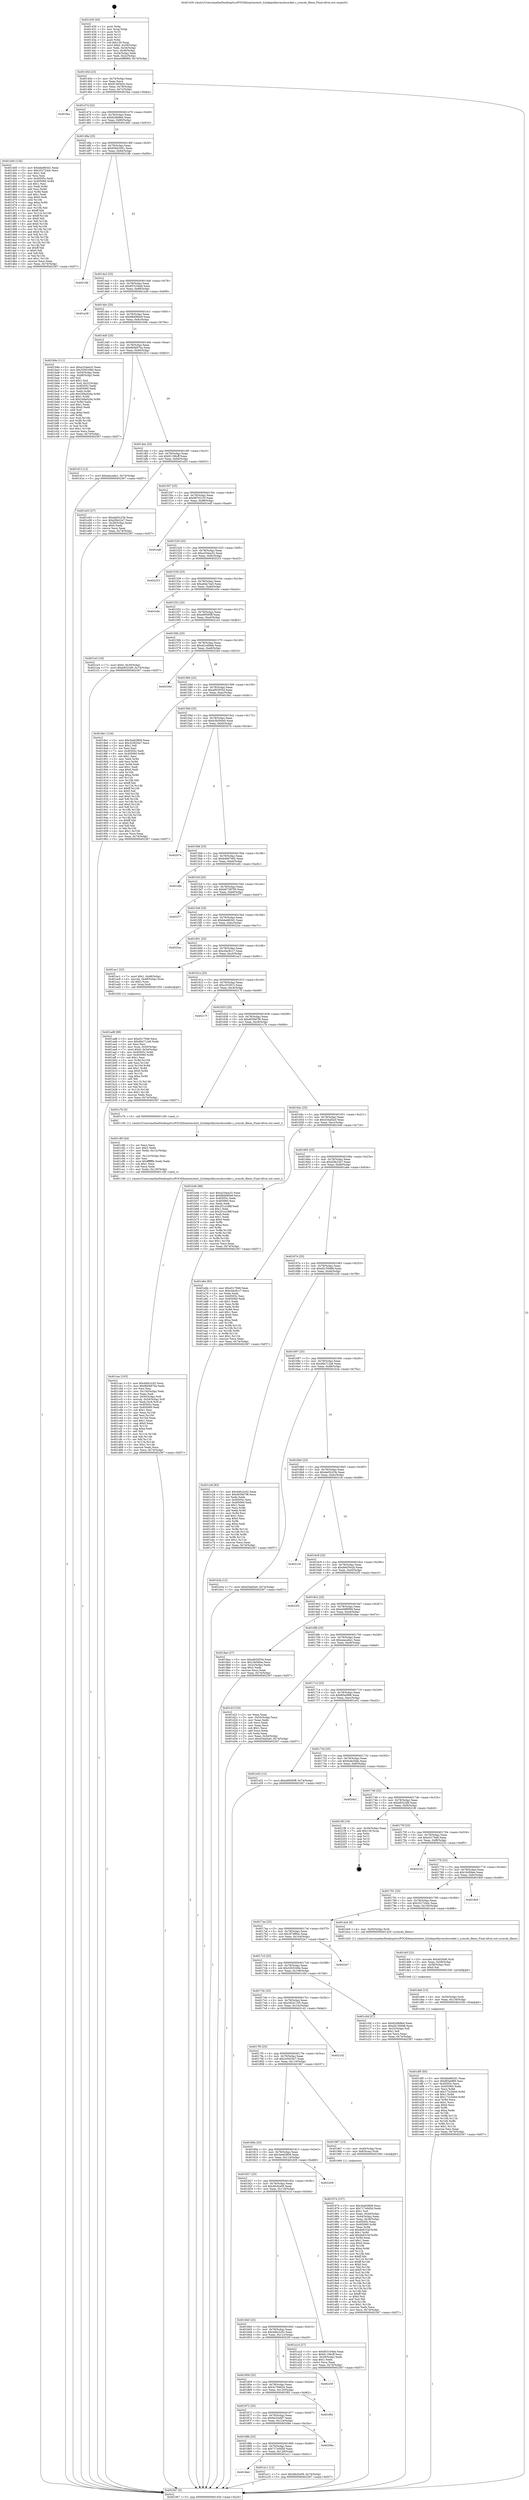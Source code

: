 digraph "0x401430" {
  label = "0x401430 (/mnt/c/Users/mathe/Desktop/tcc/POCII/binaries/extr_h2odepslibyrmcdssocket.c_yrmcds_fileno_Final-ollvm.out::main(0))"
  labelloc = "t"
  node[shape=record]

  Entry [label="",width=0.3,height=0.3,shape=circle,fillcolor=black,style=filled]
  "0x40145d" [label="{
     0x40145d [23]\l
     | [instrs]\l
     &nbsp;&nbsp;0x40145d \<+3\>: mov -0x74(%rbp),%eax\l
     &nbsp;&nbsp;0x401460 \<+2\>: mov %eax,%ecx\l
     &nbsp;&nbsp;0x401462 \<+6\>: sub $0x81493e5c,%ecx\l
     &nbsp;&nbsp;0x401468 \<+3\>: mov %eax,-0x78(%rbp)\l
     &nbsp;&nbsp;0x40146b \<+3\>: mov %ecx,-0x7c(%rbp)\l
     &nbsp;&nbsp;0x40146e \<+6\>: je 0000000000401fea \<main+0xbba\>\l
  }"]
  "0x401fea" [label="{
     0x401fea\l
  }", style=dashed]
  "0x401474" [label="{
     0x401474 [22]\l
     | [instrs]\l
     &nbsp;&nbsp;0x401474 \<+5\>: jmp 0000000000401479 \<main+0x49\>\l
     &nbsp;&nbsp;0x401479 \<+3\>: mov -0x78(%rbp),%eax\l
     &nbsp;&nbsp;0x40147c \<+5\>: sub $0x82d8dfe4,%eax\l
     &nbsp;&nbsp;0x401481 \<+3\>: mov %eax,-0x80(%rbp)\l
     &nbsp;&nbsp;0x401484 \<+6\>: je 0000000000401d40 \<main+0x910\>\l
  }"]
  Exit [label="",width=0.3,height=0.3,shape=circle,fillcolor=black,style=filled,peripheries=2]
  "0x401d40" [label="{
     0x401d40 [134]\l
     | [instrs]\l
     &nbsp;&nbsp;0x401d40 \<+5\>: mov $0xbbe863d1,%eax\l
     &nbsp;&nbsp;0x401d45 \<+5\>: mov $0x252724dc,%ecx\l
     &nbsp;&nbsp;0x401d4a \<+2\>: mov $0x1,%dl\l
     &nbsp;&nbsp;0x401d4c \<+2\>: xor %esi,%esi\l
     &nbsp;&nbsp;0x401d4e \<+7\>: mov 0x40505c,%edi\l
     &nbsp;&nbsp;0x401d55 \<+8\>: mov 0x405060,%r8d\l
     &nbsp;&nbsp;0x401d5d \<+3\>: sub $0x1,%esi\l
     &nbsp;&nbsp;0x401d60 \<+3\>: mov %edi,%r9d\l
     &nbsp;&nbsp;0x401d63 \<+3\>: add %esi,%r9d\l
     &nbsp;&nbsp;0x401d66 \<+4\>: imul %r9d,%edi\l
     &nbsp;&nbsp;0x401d6a \<+3\>: and $0x1,%edi\l
     &nbsp;&nbsp;0x401d6d \<+3\>: cmp $0x0,%edi\l
     &nbsp;&nbsp;0x401d70 \<+4\>: sete %r10b\l
     &nbsp;&nbsp;0x401d74 \<+4\>: cmp $0xa,%r8d\l
     &nbsp;&nbsp;0x401d78 \<+4\>: setl %r11b\l
     &nbsp;&nbsp;0x401d7c \<+3\>: mov %r10b,%bl\l
     &nbsp;&nbsp;0x401d7f \<+3\>: xor $0xff,%bl\l
     &nbsp;&nbsp;0x401d82 \<+3\>: mov %r11b,%r14b\l
     &nbsp;&nbsp;0x401d85 \<+4\>: xor $0xff,%r14b\l
     &nbsp;&nbsp;0x401d89 \<+3\>: xor $0x0,%dl\l
     &nbsp;&nbsp;0x401d8c \<+3\>: mov %bl,%r15b\l
     &nbsp;&nbsp;0x401d8f \<+4\>: and $0x0,%r15b\l
     &nbsp;&nbsp;0x401d93 \<+3\>: and %dl,%r10b\l
     &nbsp;&nbsp;0x401d96 \<+3\>: mov %r14b,%r12b\l
     &nbsp;&nbsp;0x401d99 \<+4\>: and $0x0,%r12b\l
     &nbsp;&nbsp;0x401d9d \<+3\>: and %dl,%r11b\l
     &nbsp;&nbsp;0x401da0 \<+3\>: or %r10b,%r15b\l
     &nbsp;&nbsp;0x401da3 \<+3\>: or %r11b,%r12b\l
     &nbsp;&nbsp;0x401da6 \<+3\>: xor %r12b,%r15b\l
     &nbsp;&nbsp;0x401da9 \<+3\>: or %r14b,%bl\l
     &nbsp;&nbsp;0x401dac \<+3\>: xor $0xff,%bl\l
     &nbsp;&nbsp;0x401daf \<+3\>: or $0x0,%dl\l
     &nbsp;&nbsp;0x401db2 \<+2\>: and %dl,%bl\l
     &nbsp;&nbsp;0x401db4 \<+3\>: or %bl,%r15b\l
     &nbsp;&nbsp;0x401db7 \<+4\>: test $0x1,%r15b\l
     &nbsp;&nbsp;0x401dbb \<+3\>: cmovne %ecx,%eax\l
     &nbsp;&nbsp;0x401dbe \<+3\>: mov %eax,-0x74(%rbp)\l
     &nbsp;&nbsp;0x401dc1 \<+5\>: jmp 0000000000402367 \<main+0xf37\>\l
  }"]
  "0x40148a" [label="{
     0x40148a [25]\l
     | [instrs]\l
     &nbsp;&nbsp;0x40148a \<+5\>: jmp 000000000040148f \<main+0x5f\>\l
     &nbsp;&nbsp;0x40148f \<+3\>: mov -0x78(%rbp),%eax\l
     &nbsp;&nbsp;0x401492 \<+5\>: sub $0x83bb2061,%eax\l
     &nbsp;&nbsp;0x401497 \<+6\>: mov %eax,-0x84(%rbp)\l
     &nbsp;&nbsp;0x40149d \<+6\>: je 000000000040218b \<main+0xd5b\>\l
  }"]
  "0x401df5" [label="{
     0x401df5 [93]\l
     | [instrs]\l
     &nbsp;&nbsp;0x401df5 \<+5\>: mov $0xbbe863d1,%eax\l
     &nbsp;&nbsp;0x401dfa \<+5\>: mov $0xf65a0f66,%esi\l
     &nbsp;&nbsp;0x401dff \<+7\>: mov 0x40505c,%ecx\l
     &nbsp;&nbsp;0x401e06 \<+7\>: mov 0x405060,%edx\l
     &nbsp;&nbsp;0x401e0d \<+3\>: mov %ecx,%r8d\l
     &nbsp;&nbsp;0x401e10 \<+7\>: add $0x172c5d44,%r8d\l
     &nbsp;&nbsp;0x401e17 \<+4\>: sub $0x1,%r8d\l
     &nbsp;&nbsp;0x401e1b \<+7\>: sub $0x172c5d44,%r8d\l
     &nbsp;&nbsp;0x401e22 \<+4\>: imul %r8d,%ecx\l
     &nbsp;&nbsp;0x401e26 \<+3\>: and $0x1,%ecx\l
     &nbsp;&nbsp;0x401e29 \<+3\>: cmp $0x0,%ecx\l
     &nbsp;&nbsp;0x401e2c \<+4\>: sete %r9b\l
     &nbsp;&nbsp;0x401e30 \<+3\>: cmp $0xa,%edx\l
     &nbsp;&nbsp;0x401e33 \<+4\>: setl %r10b\l
     &nbsp;&nbsp;0x401e37 \<+3\>: mov %r9b,%r11b\l
     &nbsp;&nbsp;0x401e3a \<+3\>: and %r10b,%r11b\l
     &nbsp;&nbsp;0x401e3d \<+3\>: xor %r10b,%r9b\l
     &nbsp;&nbsp;0x401e40 \<+3\>: or %r9b,%r11b\l
     &nbsp;&nbsp;0x401e43 \<+4\>: test $0x1,%r11b\l
     &nbsp;&nbsp;0x401e47 \<+3\>: cmovne %esi,%eax\l
     &nbsp;&nbsp;0x401e4a \<+3\>: mov %eax,-0x74(%rbp)\l
     &nbsp;&nbsp;0x401e4d \<+5\>: jmp 0000000000402367 \<main+0xf37\>\l
  }"]
  "0x40218b" [label="{
     0x40218b\l
  }", style=dashed]
  "0x4014a3" [label="{
     0x4014a3 [25]\l
     | [instrs]\l
     &nbsp;&nbsp;0x4014a3 \<+5\>: jmp 00000000004014a8 \<main+0x78\>\l
     &nbsp;&nbsp;0x4014a8 \<+3\>: mov -0x78(%rbp),%eax\l
     &nbsp;&nbsp;0x4014ab \<+5\>: sub $0x853104eb,%eax\l
     &nbsp;&nbsp;0x4014b0 \<+6\>: mov %eax,-0x88(%rbp)\l
     &nbsp;&nbsp;0x4014b6 \<+6\>: je 0000000000401a38 \<main+0x608\>\l
  }"]
  "0x401de6" [label="{
     0x401de6 [15]\l
     | [instrs]\l
     &nbsp;&nbsp;0x401de6 \<+4\>: mov -0x50(%rbp),%rdi\l
     &nbsp;&nbsp;0x401dea \<+6\>: mov %eax,-0x134(%rbp)\l
     &nbsp;&nbsp;0x401df0 \<+5\>: call 0000000000401030 \<free@plt\>\l
     | [calls]\l
     &nbsp;&nbsp;0x401030 \{1\} (unknown)\l
  }"]
  "0x401a38" [label="{
     0x401a38\l
  }", style=dashed]
  "0x4014bc" [label="{
     0x4014bc [25]\l
     | [instrs]\l
     &nbsp;&nbsp;0x4014bc \<+5\>: jmp 00000000004014c1 \<main+0x91\>\l
     &nbsp;&nbsp;0x4014c1 \<+3\>: mov -0x78(%rbp),%eax\l
     &nbsp;&nbsp;0x4014c4 \<+5\>: sub $0x88d080e9,%eax\l
     &nbsp;&nbsp;0x4014c9 \<+6\>: mov %eax,-0x8c(%rbp)\l
     &nbsp;&nbsp;0x4014cf \<+6\>: je 0000000000401b9e \<main+0x76e\>\l
  }"]
  "0x401dcf" [label="{
     0x401dcf [23]\l
     | [instrs]\l
     &nbsp;&nbsp;0x401dcf \<+10\>: movabs $0x4030d6,%rdi\l
     &nbsp;&nbsp;0x401dd9 \<+3\>: mov %eax,-0x58(%rbp)\l
     &nbsp;&nbsp;0x401ddc \<+3\>: mov -0x58(%rbp),%esi\l
     &nbsp;&nbsp;0x401ddf \<+2\>: mov $0x0,%al\l
     &nbsp;&nbsp;0x401de1 \<+5\>: call 0000000000401040 \<printf@plt\>\l
     | [calls]\l
     &nbsp;&nbsp;0x401040 \{1\} (unknown)\l
  }"]
  "0x401b9e" [label="{
     0x401b9e [111]\l
     | [instrs]\l
     &nbsp;&nbsp;0x401b9e \<+5\>: mov $0xa334ea32,%eax\l
     &nbsp;&nbsp;0x401ba3 \<+5\>: mov $0x3265349e,%ecx\l
     &nbsp;&nbsp;0x401ba8 \<+3\>: mov -0x54(%rbp),%edx\l
     &nbsp;&nbsp;0x401bab \<+3\>: cmp -0x48(%rbp),%edx\l
     &nbsp;&nbsp;0x401bae \<+4\>: setl %sil\l
     &nbsp;&nbsp;0x401bb2 \<+4\>: and $0x1,%sil\l
     &nbsp;&nbsp;0x401bb6 \<+4\>: mov %sil,-0x22(%rbp)\l
     &nbsp;&nbsp;0x401bba \<+7\>: mov 0x40505c,%edx\l
     &nbsp;&nbsp;0x401bc1 \<+7\>: mov 0x405060,%edi\l
     &nbsp;&nbsp;0x401bc8 \<+3\>: mov %edx,%r8d\l
     &nbsp;&nbsp;0x401bcb \<+7\>: add $0x249a02da,%r8d\l
     &nbsp;&nbsp;0x401bd2 \<+4\>: sub $0x1,%r8d\l
     &nbsp;&nbsp;0x401bd6 \<+7\>: sub $0x249a02da,%r8d\l
     &nbsp;&nbsp;0x401bdd \<+4\>: imul %r8d,%edx\l
     &nbsp;&nbsp;0x401be1 \<+3\>: and $0x1,%edx\l
     &nbsp;&nbsp;0x401be4 \<+3\>: cmp $0x0,%edx\l
     &nbsp;&nbsp;0x401be7 \<+4\>: sete %sil\l
     &nbsp;&nbsp;0x401beb \<+3\>: cmp $0xa,%edi\l
     &nbsp;&nbsp;0x401bee \<+4\>: setl %r9b\l
     &nbsp;&nbsp;0x401bf2 \<+3\>: mov %sil,%r10b\l
     &nbsp;&nbsp;0x401bf5 \<+3\>: and %r9b,%r10b\l
     &nbsp;&nbsp;0x401bf8 \<+3\>: xor %r9b,%sil\l
     &nbsp;&nbsp;0x401bfb \<+3\>: or %sil,%r10b\l
     &nbsp;&nbsp;0x401bfe \<+4\>: test $0x1,%r10b\l
     &nbsp;&nbsp;0x401c02 \<+3\>: cmovne %ecx,%eax\l
     &nbsp;&nbsp;0x401c05 \<+3\>: mov %eax,-0x74(%rbp)\l
     &nbsp;&nbsp;0x401c08 \<+5\>: jmp 0000000000402367 \<main+0xf37\>\l
  }"]
  "0x4014d5" [label="{
     0x4014d5 [25]\l
     | [instrs]\l
     &nbsp;&nbsp;0x4014d5 \<+5\>: jmp 00000000004014da \<main+0xaa\>\l
     &nbsp;&nbsp;0x4014da \<+3\>: mov -0x78(%rbp),%eax\l
     &nbsp;&nbsp;0x4014dd \<+5\>: sub $0x8b0b870a,%eax\l
     &nbsp;&nbsp;0x4014e2 \<+6\>: mov %eax,-0x90(%rbp)\l
     &nbsp;&nbsp;0x4014e8 \<+6\>: je 0000000000401d13 \<main+0x8e3\>\l
  }"]
  "0x401cac" [label="{
     0x401cac [103]\l
     | [instrs]\l
     &nbsp;&nbsp;0x401cac \<+5\>: mov $0x4d0c2c02,%ecx\l
     &nbsp;&nbsp;0x401cb1 \<+5\>: mov $0x8b0b870a,%edx\l
     &nbsp;&nbsp;0x401cb6 \<+2\>: xor %esi,%esi\l
     &nbsp;&nbsp;0x401cb8 \<+6\>: mov -0x130(%rbp),%edi\l
     &nbsp;&nbsp;0x401cbe \<+3\>: imul %eax,%edi\l
     &nbsp;&nbsp;0x401cc1 \<+4\>: mov -0x50(%rbp),%r8\l
     &nbsp;&nbsp;0x401cc5 \<+4\>: movslq -0x54(%rbp),%r9\l
     &nbsp;&nbsp;0x401cc9 \<+4\>: mov %edi,(%r8,%r9,4)\l
     &nbsp;&nbsp;0x401ccd \<+7\>: mov 0x40505c,%eax\l
     &nbsp;&nbsp;0x401cd4 \<+7\>: mov 0x405060,%edi\l
     &nbsp;&nbsp;0x401cdb \<+3\>: sub $0x1,%esi\l
     &nbsp;&nbsp;0x401cde \<+3\>: mov %eax,%r10d\l
     &nbsp;&nbsp;0x401ce1 \<+3\>: add %esi,%r10d\l
     &nbsp;&nbsp;0x401ce4 \<+4\>: imul %r10d,%eax\l
     &nbsp;&nbsp;0x401ce8 \<+3\>: and $0x1,%eax\l
     &nbsp;&nbsp;0x401ceb \<+3\>: cmp $0x0,%eax\l
     &nbsp;&nbsp;0x401cee \<+4\>: sete %r11b\l
     &nbsp;&nbsp;0x401cf2 \<+3\>: cmp $0xa,%edi\l
     &nbsp;&nbsp;0x401cf5 \<+3\>: setl %bl\l
     &nbsp;&nbsp;0x401cf8 \<+3\>: mov %r11b,%r14b\l
     &nbsp;&nbsp;0x401cfb \<+3\>: and %bl,%r14b\l
     &nbsp;&nbsp;0x401cfe \<+3\>: xor %bl,%r11b\l
     &nbsp;&nbsp;0x401d01 \<+3\>: or %r11b,%r14b\l
     &nbsp;&nbsp;0x401d04 \<+4\>: test $0x1,%r14b\l
     &nbsp;&nbsp;0x401d08 \<+3\>: cmovne %edx,%ecx\l
     &nbsp;&nbsp;0x401d0b \<+3\>: mov %ecx,-0x74(%rbp)\l
     &nbsp;&nbsp;0x401d0e \<+5\>: jmp 0000000000402367 \<main+0xf37\>\l
  }"]
  "0x401d13" [label="{
     0x401d13 [12]\l
     | [instrs]\l
     &nbsp;&nbsp;0x401d13 \<+7\>: movl $0xeeaca6a1,-0x74(%rbp)\l
     &nbsp;&nbsp;0x401d1a \<+5\>: jmp 0000000000402367 \<main+0xf37\>\l
  }"]
  "0x4014ee" [label="{
     0x4014ee [25]\l
     | [instrs]\l
     &nbsp;&nbsp;0x4014ee \<+5\>: jmp 00000000004014f3 \<main+0xc3\>\l
     &nbsp;&nbsp;0x4014f3 \<+3\>: mov -0x78(%rbp),%eax\l
     &nbsp;&nbsp;0x4014f6 \<+5\>: sub $0x91196cff,%eax\l
     &nbsp;&nbsp;0x4014fb \<+6\>: mov %eax,-0x94(%rbp)\l
     &nbsp;&nbsp;0x401501 \<+6\>: je 0000000000401a53 \<main+0x623\>\l
  }"]
  "0x401c80" [label="{
     0x401c80 [44]\l
     | [instrs]\l
     &nbsp;&nbsp;0x401c80 \<+2\>: xor %ecx,%ecx\l
     &nbsp;&nbsp;0x401c82 \<+5\>: mov $0x2,%edx\l
     &nbsp;&nbsp;0x401c87 \<+6\>: mov %edx,-0x12c(%rbp)\l
     &nbsp;&nbsp;0x401c8d \<+1\>: cltd\l
     &nbsp;&nbsp;0x401c8e \<+6\>: mov -0x12c(%rbp),%esi\l
     &nbsp;&nbsp;0x401c94 \<+2\>: idiv %esi\l
     &nbsp;&nbsp;0x401c96 \<+6\>: imul $0xfffffffe,%edx,%edx\l
     &nbsp;&nbsp;0x401c9c \<+3\>: sub $0x1,%ecx\l
     &nbsp;&nbsp;0x401c9f \<+2\>: sub %ecx,%edx\l
     &nbsp;&nbsp;0x401ca1 \<+6\>: mov %edx,-0x130(%rbp)\l
     &nbsp;&nbsp;0x401ca7 \<+5\>: call 0000000000401160 \<next_i\>\l
     | [calls]\l
     &nbsp;&nbsp;0x401160 \{1\} (/mnt/c/Users/mathe/Desktop/tcc/POCII/binaries/extr_h2odepslibyrmcdssocket.c_yrmcds_fileno_Final-ollvm.out::next_i)\l
  }"]
  "0x401a53" [label="{
     0x401a53 [27]\l
     | [instrs]\l
     &nbsp;&nbsp;0x401a53 \<+5\>: mov $0xda05c23b,%eax\l
     &nbsp;&nbsp;0x401a58 \<+5\>: mov $0xd3fe22e7,%ecx\l
     &nbsp;&nbsp;0x401a5d \<+3\>: mov -0x28(%rbp),%edx\l
     &nbsp;&nbsp;0x401a60 \<+3\>: cmp $0x0,%edx\l
     &nbsp;&nbsp;0x401a63 \<+3\>: cmove %ecx,%eax\l
     &nbsp;&nbsp;0x401a66 \<+3\>: mov %eax,-0x74(%rbp)\l
     &nbsp;&nbsp;0x401a69 \<+5\>: jmp 0000000000402367 \<main+0xf37\>\l
  }"]
  "0x401507" [label="{
     0x401507 [25]\l
     | [instrs]\l
     &nbsp;&nbsp;0x401507 \<+5\>: jmp 000000000040150c \<main+0xdc\>\l
     &nbsp;&nbsp;0x40150c \<+3\>: mov -0x78(%rbp),%eax\l
     &nbsp;&nbsp;0x40150f \<+5\>: sub $0x987621f3,%eax\l
     &nbsp;&nbsp;0x401514 \<+6\>: mov %eax,-0x98(%rbp)\l
     &nbsp;&nbsp;0x40151a \<+6\>: je 0000000000401edf \<main+0xaaf\>\l
  }"]
  "0x401ad8" [label="{
     0x401ad8 [98]\l
     | [instrs]\l
     &nbsp;&nbsp;0x401ad8 \<+5\>: mov $0xe517948,%ecx\l
     &nbsp;&nbsp;0x401add \<+5\>: mov $0xd6a712a9,%edx\l
     &nbsp;&nbsp;0x401ae2 \<+2\>: xor %esi,%esi\l
     &nbsp;&nbsp;0x401ae4 \<+4\>: mov %rax,-0x50(%rbp)\l
     &nbsp;&nbsp;0x401ae8 \<+7\>: movl $0x0,-0x54(%rbp)\l
     &nbsp;&nbsp;0x401aef \<+8\>: mov 0x40505c,%r8d\l
     &nbsp;&nbsp;0x401af7 \<+8\>: mov 0x405060,%r9d\l
     &nbsp;&nbsp;0x401aff \<+3\>: sub $0x1,%esi\l
     &nbsp;&nbsp;0x401b02 \<+3\>: mov %r8d,%r10d\l
     &nbsp;&nbsp;0x401b05 \<+3\>: add %esi,%r10d\l
     &nbsp;&nbsp;0x401b08 \<+4\>: imul %r10d,%r8d\l
     &nbsp;&nbsp;0x401b0c \<+4\>: and $0x1,%r8d\l
     &nbsp;&nbsp;0x401b10 \<+4\>: cmp $0x0,%r8d\l
     &nbsp;&nbsp;0x401b14 \<+4\>: sete %r11b\l
     &nbsp;&nbsp;0x401b18 \<+4\>: cmp $0xa,%r9d\l
     &nbsp;&nbsp;0x401b1c \<+3\>: setl %bl\l
     &nbsp;&nbsp;0x401b1f \<+3\>: mov %r11b,%r14b\l
     &nbsp;&nbsp;0x401b22 \<+3\>: and %bl,%r14b\l
     &nbsp;&nbsp;0x401b25 \<+3\>: xor %bl,%r11b\l
     &nbsp;&nbsp;0x401b28 \<+3\>: or %r11b,%r14b\l
     &nbsp;&nbsp;0x401b2b \<+4\>: test $0x1,%r14b\l
     &nbsp;&nbsp;0x401b2f \<+3\>: cmovne %edx,%ecx\l
     &nbsp;&nbsp;0x401b32 \<+3\>: mov %ecx,-0x74(%rbp)\l
     &nbsp;&nbsp;0x401b35 \<+5\>: jmp 0000000000402367 \<main+0xf37\>\l
  }"]
  "0x401edf" [label="{
     0x401edf\l
  }", style=dashed]
  "0x401520" [label="{
     0x401520 [25]\l
     | [instrs]\l
     &nbsp;&nbsp;0x401520 \<+5\>: jmp 0000000000401525 \<main+0xf5\>\l
     &nbsp;&nbsp;0x401525 \<+3\>: mov -0x78(%rbp),%eax\l
     &nbsp;&nbsp;0x401528 \<+5\>: sub $0xa334ea32,%eax\l
     &nbsp;&nbsp;0x40152d \<+6\>: mov %eax,-0x9c(%rbp)\l
     &nbsp;&nbsp;0x401533 \<+6\>: je 0000000000402253 \<main+0xe23\>\l
  }"]
  "0x4018a4" [label="{
     0x4018a4\l
  }", style=dashed]
  "0x402253" [label="{
     0x402253\l
  }", style=dashed]
  "0x401539" [label="{
     0x401539 [25]\l
     | [instrs]\l
     &nbsp;&nbsp;0x401539 \<+5\>: jmp 000000000040153e \<main+0x10e\>\l
     &nbsp;&nbsp;0x40153e \<+3\>: mov -0x78(%rbp),%eax\l
     &nbsp;&nbsp;0x401541 \<+5\>: sub $0xa6da7ea5,%eax\l
     &nbsp;&nbsp;0x401546 \<+6\>: mov %eax,-0xa0(%rbp)\l
     &nbsp;&nbsp;0x40154c \<+6\>: je 0000000000401e5e \<main+0xa2e\>\l
  }"]
  "0x401a11" [label="{
     0x401a11 [12]\l
     | [instrs]\l
     &nbsp;&nbsp;0x401a11 \<+7\>: movl $0x46cfce09,-0x74(%rbp)\l
     &nbsp;&nbsp;0x401a18 \<+5\>: jmp 0000000000402367 \<main+0xf37\>\l
  }"]
  "0x401e5e" [label="{
     0x401e5e\l
  }", style=dashed]
  "0x401552" [label="{
     0x401552 [25]\l
     | [instrs]\l
     &nbsp;&nbsp;0x401552 \<+5\>: jmp 0000000000401557 \<main+0x127\>\l
     &nbsp;&nbsp;0x401557 \<+3\>: mov -0x78(%rbp),%eax\l
     &nbsp;&nbsp;0x40155a \<+5\>: sub $0xa99585ff,%eax\l
     &nbsp;&nbsp;0x40155f \<+6\>: mov %eax,-0xa4(%rbp)\l
     &nbsp;&nbsp;0x401565 \<+6\>: je 00000000004021e3 \<main+0xdb3\>\l
  }"]
  "0x40188b" [label="{
     0x40188b [25]\l
     | [instrs]\l
     &nbsp;&nbsp;0x40188b \<+5\>: jmp 0000000000401890 \<main+0x460\>\l
     &nbsp;&nbsp;0x401890 \<+3\>: mov -0x78(%rbp),%eax\l
     &nbsp;&nbsp;0x401893 \<+5\>: sub $0x717e0d5d,%eax\l
     &nbsp;&nbsp;0x401898 \<+6\>: mov %eax,-0x128(%rbp)\l
     &nbsp;&nbsp;0x40189e \<+6\>: je 0000000000401a11 \<main+0x5e1\>\l
  }"]
  "0x4021e3" [label="{
     0x4021e3 [19]\l
     | [instrs]\l
     &nbsp;&nbsp;0x4021e3 \<+7\>: movl $0x0,-0x30(%rbp)\l
     &nbsp;&nbsp;0x4021ea \<+7\>: movl $0xb8322d9,-0x74(%rbp)\l
     &nbsp;&nbsp;0x4021f1 \<+5\>: jmp 0000000000402367 \<main+0xf37\>\l
  }"]
  "0x40156b" [label="{
     0x40156b [25]\l
     | [instrs]\l
     &nbsp;&nbsp;0x40156b \<+5\>: jmp 0000000000401570 \<main+0x140\>\l
     &nbsp;&nbsp;0x401570 \<+3\>: mov -0x78(%rbp),%eax\l
     &nbsp;&nbsp;0x401573 \<+5\>: sub $0xab1e69e8,%eax\l
     &nbsp;&nbsp;0x401578 \<+6\>: mov %eax,-0xa8(%rbp)\l
     &nbsp;&nbsp;0x40157e \<+6\>: je 000000000040234d \<main+0xf1d\>\l
  }"]
  "0x40208a" [label="{
     0x40208a\l
  }", style=dashed]
  "0x40234d" [label="{
     0x40234d\l
  }", style=dashed]
  "0x401584" [label="{
     0x401584 [25]\l
     | [instrs]\l
     &nbsp;&nbsp;0x401584 \<+5\>: jmp 0000000000401589 \<main+0x159\>\l
     &nbsp;&nbsp;0x401589 \<+3\>: mov -0x78(%rbp),%eax\l
     &nbsp;&nbsp;0x40158c \<+5\>: sub $0xaf43055d,%eax\l
     &nbsp;&nbsp;0x401591 \<+6\>: mov %eax,-0xac(%rbp)\l
     &nbsp;&nbsp;0x401597 \<+6\>: je 00000000004018e1 \<main+0x4b1\>\l
  }"]
  "0x401872" [label="{
     0x401872 [25]\l
     | [instrs]\l
     &nbsp;&nbsp;0x401872 \<+5\>: jmp 0000000000401877 \<main+0x447\>\l
     &nbsp;&nbsp;0x401877 \<+3\>: mov -0x78(%rbp),%eax\l
     &nbsp;&nbsp;0x40187a \<+5\>: sub $0x6e33ebf7,%eax\l
     &nbsp;&nbsp;0x40187f \<+6\>: mov %eax,-0x124(%rbp)\l
     &nbsp;&nbsp;0x401885 \<+6\>: je 000000000040208a \<main+0xc5a\>\l
  }"]
  "0x4018e1" [label="{
     0x4018e1 [134]\l
     | [instrs]\l
     &nbsp;&nbsp;0x4018e1 \<+5\>: mov $0x3ee63809,%eax\l
     &nbsp;&nbsp;0x4018e6 \<+5\>: mov $0x3c0025e7,%ecx\l
     &nbsp;&nbsp;0x4018eb \<+2\>: mov $0x1,%dl\l
     &nbsp;&nbsp;0x4018ed \<+2\>: xor %esi,%esi\l
     &nbsp;&nbsp;0x4018ef \<+7\>: mov 0x40505c,%edi\l
     &nbsp;&nbsp;0x4018f6 \<+8\>: mov 0x405060,%r8d\l
     &nbsp;&nbsp;0x4018fe \<+3\>: sub $0x1,%esi\l
     &nbsp;&nbsp;0x401901 \<+3\>: mov %edi,%r9d\l
     &nbsp;&nbsp;0x401904 \<+3\>: add %esi,%r9d\l
     &nbsp;&nbsp;0x401907 \<+4\>: imul %r9d,%edi\l
     &nbsp;&nbsp;0x40190b \<+3\>: and $0x1,%edi\l
     &nbsp;&nbsp;0x40190e \<+3\>: cmp $0x0,%edi\l
     &nbsp;&nbsp;0x401911 \<+4\>: sete %r10b\l
     &nbsp;&nbsp;0x401915 \<+4\>: cmp $0xa,%r8d\l
     &nbsp;&nbsp;0x401919 \<+4\>: setl %r11b\l
     &nbsp;&nbsp;0x40191d \<+3\>: mov %r10b,%bl\l
     &nbsp;&nbsp;0x401920 \<+3\>: xor $0xff,%bl\l
     &nbsp;&nbsp;0x401923 \<+3\>: mov %r11b,%r14b\l
     &nbsp;&nbsp;0x401926 \<+4\>: xor $0xff,%r14b\l
     &nbsp;&nbsp;0x40192a \<+3\>: xor $0x0,%dl\l
     &nbsp;&nbsp;0x40192d \<+3\>: mov %bl,%r15b\l
     &nbsp;&nbsp;0x401930 \<+4\>: and $0x0,%r15b\l
     &nbsp;&nbsp;0x401934 \<+3\>: and %dl,%r10b\l
     &nbsp;&nbsp;0x401937 \<+3\>: mov %r14b,%r12b\l
     &nbsp;&nbsp;0x40193a \<+4\>: and $0x0,%r12b\l
     &nbsp;&nbsp;0x40193e \<+3\>: and %dl,%r11b\l
     &nbsp;&nbsp;0x401941 \<+3\>: or %r10b,%r15b\l
     &nbsp;&nbsp;0x401944 \<+3\>: or %r11b,%r12b\l
     &nbsp;&nbsp;0x401947 \<+3\>: xor %r12b,%r15b\l
     &nbsp;&nbsp;0x40194a \<+3\>: or %r14b,%bl\l
     &nbsp;&nbsp;0x40194d \<+3\>: xor $0xff,%bl\l
     &nbsp;&nbsp;0x401950 \<+3\>: or $0x0,%dl\l
     &nbsp;&nbsp;0x401953 \<+2\>: and %dl,%bl\l
     &nbsp;&nbsp;0x401955 \<+3\>: or %bl,%r15b\l
     &nbsp;&nbsp;0x401958 \<+4\>: test $0x1,%r15b\l
     &nbsp;&nbsp;0x40195c \<+3\>: cmovne %ecx,%eax\l
     &nbsp;&nbsp;0x40195f \<+3\>: mov %eax,-0x74(%rbp)\l
     &nbsp;&nbsp;0x401962 \<+5\>: jmp 0000000000402367 \<main+0xf37\>\l
  }"]
  "0x40159d" [label="{
     0x40159d [25]\l
     | [instrs]\l
     &nbsp;&nbsp;0x40159d \<+5\>: jmp 00000000004015a2 \<main+0x172\>\l
     &nbsp;&nbsp;0x4015a2 \<+3\>: mov -0x78(%rbp),%eax\l
     &nbsp;&nbsp;0x4015a5 \<+5\>: sub $0xb3b500e0,%eax\l
     &nbsp;&nbsp;0x4015aa \<+6\>: mov %eax,-0xb0(%rbp)\l
     &nbsp;&nbsp;0x4015b0 \<+6\>: je 000000000040207e \<main+0xc4e\>\l
  }"]
  "0x401f92" [label="{
     0x401f92\l
  }", style=dashed]
  "0x40207e" [label="{
     0x40207e\l
  }", style=dashed]
  "0x4015b6" [label="{
     0x4015b6 [25]\l
     | [instrs]\l
     &nbsp;&nbsp;0x4015b6 \<+5\>: jmp 00000000004015bb \<main+0x18b\>\l
     &nbsp;&nbsp;0x4015bb \<+3\>: mov -0x78(%rbp),%eax\l
     &nbsp;&nbsp;0x4015be \<+5\>: sub $0xb4667462,%eax\l
     &nbsp;&nbsp;0x4015c3 \<+6\>: mov %eax,-0xb4(%rbp)\l
     &nbsp;&nbsp;0x4015c9 \<+6\>: je 0000000000401e8c \<main+0xa5c\>\l
  }"]
  "0x401859" [label="{
     0x401859 [25]\l
     | [instrs]\l
     &nbsp;&nbsp;0x401859 \<+5\>: jmp 000000000040185e \<main+0x42e\>\l
     &nbsp;&nbsp;0x40185e \<+3\>: mov -0x78(%rbp),%eax\l
     &nbsp;&nbsp;0x401861 \<+5\>: sub $0x5c794024,%eax\l
     &nbsp;&nbsp;0x401866 \<+6\>: mov %eax,-0x120(%rbp)\l
     &nbsp;&nbsp;0x40186c \<+6\>: je 0000000000401f92 \<main+0xb62\>\l
  }"]
  "0x401e8c" [label="{
     0x401e8c\l
  }", style=dashed]
  "0x4015cf" [label="{
     0x4015cf [25]\l
     | [instrs]\l
     &nbsp;&nbsp;0x4015cf \<+5\>: jmp 00000000004015d4 \<main+0x1a4\>\l
     &nbsp;&nbsp;0x4015d4 \<+3\>: mov -0x78(%rbp),%eax\l
     &nbsp;&nbsp;0x4015d7 \<+5\>: sub $0xb6738795,%eax\l
     &nbsp;&nbsp;0x4015dc \<+6\>: mov %eax,-0xb8(%rbp)\l
     &nbsp;&nbsp;0x4015e2 \<+6\>: je 0000000000401f77 \<main+0xb47\>\l
  }"]
  "0x40225f" [label="{
     0x40225f\l
  }", style=dashed]
  "0x401f77" [label="{
     0x401f77\l
  }", style=dashed]
  "0x4015e8" [label="{
     0x4015e8 [25]\l
     | [instrs]\l
     &nbsp;&nbsp;0x4015e8 \<+5\>: jmp 00000000004015ed \<main+0x1bd\>\l
     &nbsp;&nbsp;0x4015ed \<+3\>: mov -0x78(%rbp),%eax\l
     &nbsp;&nbsp;0x4015f0 \<+5\>: sub $0xbbe863d1,%eax\l
     &nbsp;&nbsp;0x4015f5 \<+6\>: mov %eax,-0xbc(%rbp)\l
     &nbsp;&nbsp;0x4015fb \<+6\>: je 00000000004022ac \<main+0xe7c\>\l
  }"]
  "0x401840" [label="{
     0x401840 [25]\l
     | [instrs]\l
     &nbsp;&nbsp;0x401840 \<+5\>: jmp 0000000000401845 \<main+0x415\>\l
     &nbsp;&nbsp;0x401845 \<+3\>: mov -0x78(%rbp),%eax\l
     &nbsp;&nbsp;0x401848 \<+5\>: sub $0x4d0c2c02,%eax\l
     &nbsp;&nbsp;0x40184d \<+6\>: mov %eax,-0x11c(%rbp)\l
     &nbsp;&nbsp;0x401853 \<+6\>: je 000000000040225f \<main+0xe2f\>\l
  }"]
  "0x4022ac" [label="{
     0x4022ac\l
  }", style=dashed]
  "0x401601" [label="{
     0x401601 [25]\l
     | [instrs]\l
     &nbsp;&nbsp;0x401601 \<+5\>: jmp 0000000000401606 \<main+0x1d6\>\l
     &nbsp;&nbsp;0x401606 \<+3\>: mov -0x78(%rbp),%eax\l
     &nbsp;&nbsp;0x401609 \<+5\>: sub $0xc0ac81c7,%eax\l
     &nbsp;&nbsp;0x40160e \<+6\>: mov %eax,-0xc0(%rbp)\l
     &nbsp;&nbsp;0x401614 \<+6\>: je 0000000000401ac1 \<main+0x691\>\l
  }"]
  "0x401a1d" [label="{
     0x401a1d [27]\l
     | [instrs]\l
     &nbsp;&nbsp;0x401a1d \<+5\>: mov $0x853104eb,%eax\l
     &nbsp;&nbsp;0x401a22 \<+5\>: mov $0x91196cff,%ecx\l
     &nbsp;&nbsp;0x401a27 \<+3\>: mov -0x28(%rbp),%edx\l
     &nbsp;&nbsp;0x401a2a \<+3\>: cmp $0x1,%edx\l
     &nbsp;&nbsp;0x401a2d \<+3\>: cmovl %ecx,%eax\l
     &nbsp;&nbsp;0x401a30 \<+3\>: mov %eax,-0x74(%rbp)\l
     &nbsp;&nbsp;0x401a33 \<+5\>: jmp 0000000000402367 \<main+0xf37\>\l
  }"]
  "0x401ac1" [label="{
     0x401ac1 [23]\l
     | [instrs]\l
     &nbsp;&nbsp;0x401ac1 \<+7\>: movl $0x1,-0x48(%rbp)\l
     &nbsp;&nbsp;0x401ac8 \<+4\>: movslq -0x48(%rbp),%rax\l
     &nbsp;&nbsp;0x401acc \<+4\>: shl $0x2,%rax\l
     &nbsp;&nbsp;0x401ad0 \<+3\>: mov %rax,%rdi\l
     &nbsp;&nbsp;0x401ad3 \<+5\>: call 0000000000401050 \<malloc@plt\>\l
     | [calls]\l
     &nbsp;&nbsp;0x401050 \{1\} (unknown)\l
  }"]
  "0x40161a" [label="{
     0x40161a [25]\l
     | [instrs]\l
     &nbsp;&nbsp;0x40161a \<+5\>: jmp 000000000040161f \<main+0x1ef\>\l
     &nbsp;&nbsp;0x40161f \<+3\>: mov -0x78(%rbp),%eax\l
     &nbsp;&nbsp;0x401622 \<+5\>: sub $0xccf10f12,%eax\l
     &nbsp;&nbsp;0x401627 \<+6\>: mov %eax,-0xc4(%rbp)\l
     &nbsp;&nbsp;0x40162d \<+6\>: je 000000000040217f \<main+0xd4f\>\l
  }"]
  "0x401827" [label="{
     0x401827 [25]\l
     | [instrs]\l
     &nbsp;&nbsp;0x401827 \<+5\>: jmp 000000000040182c \<main+0x3fc\>\l
     &nbsp;&nbsp;0x40182c \<+3\>: mov -0x78(%rbp),%eax\l
     &nbsp;&nbsp;0x40182f \<+5\>: sub $0x46cfce09,%eax\l
     &nbsp;&nbsp;0x401834 \<+6\>: mov %eax,-0x118(%rbp)\l
     &nbsp;&nbsp;0x40183a \<+6\>: je 0000000000401a1d \<main+0x5ed\>\l
  }"]
  "0x40217f" [label="{
     0x40217f\l
  }", style=dashed]
  "0x401633" [label="{
     0x401633 [25]\l
     | [instrs]\l
     &nbsp;&nbsp;0x401633 \<+5\>: jmp 0000000000401638 \<main+0x208\>\l
     &nbsp;&nbsp;0x401638 \<+3\>: mov -0x78(%rbp),%eax\l
     &nbsp;&nbsp;0x40163b \<+5\>: sub $0xd038d7f6,%eax\l
     &nbsp;&nbsp;0x401640 \<+6\>: mov %eax,-0xc8(%rbp)\l
     &nbsp;&nbsp;0x401646 \<+6\>: je 0000000000401c7b \<main+0x84b\>\l
  }"]
  "0x402209" [label="{
     0x402209\l
  }", style=dashed]
  "0x401c7b" [label="{
     0x401c7b [5]\l
     | [instrs]\l
     &nbsp;&nbsp;0x401c7b \<+5\>: call 0000000000401160 \<next_i\>\l
     | [calls]\l
     &nbsp;&nbsp;0x401160 \{1\} (/mnt/c/Users/mathe/Desktop/tcc/POCII/binaries/extr_h2odepslibyrmcdssocket.c_yrmcds_fileno_Final-ollvm.out::next_i)\l
  }"]
  "0x40164c" [label="{
     0x40164c [25]\l
     | [instrs]\l
     &nbsp;&nbsp;0x40164c \<+5\>: jmp 0000000000401651 \<main+0x221\>\l
     &nbsp;&nbsp;0x401651 \<+3\>: mov -0x78(%rbp),%eax\l
     &nbsp;&nbsp;0x401654 \<+5\>: sub $0xd34af2a0,%eax\l
     &nbsp;&nbsp;0x401659 \<+6\>: mov %eax,-0xcc(%rbp)\l
     &nbsp;&nbsp;0x40165f \<+6\>: je 0000000000401b46 \<main+0x716\>\l
  }"]
  "0x401974" [label="{
     0x401974 [157]\l
     | [instrs]\l
     &nbsp;&nbsp;0x401974 \<+5\>: mov $0x3ee63809,%ecx\l
     &nbsp;&nbsp;0x401979 \<+5\>: mov $0x717e0d5d,%edx\l
     &nbsp;&nbsp;0x40197e \<+3\>: mov $0x1,%sil\l
     &nbsp;&nbsp;0x401981 \<+3\>: mov %eax,-0x44(%rbp)\l
     &nbsp;&nbsp;0x401984 \<+3\>: mov -0x44(%rbp),%eax\l
     &nbsp;&nbsp;0x401987 \<+3\>: mov %eax,-0x28(%rbp)\l
     &nbsp;&nbsp;0x40198a \<+7\>: mov 0x40505c,%eax\l
     &nbsp;&nbsp;0x401991 \<+8\>: mov 0x405060,%r8d\l
     &nbsp;&nbsp;0x401999 \<+3\>: mov %eax,%r9d\l
     &nbsp;&nbsp;0x40199c \<+7\>: sub $0xde631bf,%r9d\l
     &nbsp;&nbsp;0x4019a3 \<+4\>: sub $0x1,%r9d\l
     &nbsp;&nbsp;0x4019a7 \<+7\>: add $0xde631bf,%r9d\l
     &nbsp;&nbsp;0x4019ae \<+4\>: imul %r9d,%eax\l
     &nbsp;&nbsp;0x4019b2 \<+3\>: and $0x1,%eax\l
     &nbsp;&nbsp;0x4019b5 \<+3\>: cmp $0x0,%eax\l
     &nbsp;&nbsp;0x4019b8 \<+4\>: sete %r10b\l
     &nbsp;&nbsp;0x4019bc \<+4\>: cmp $0xa,%r8d\l
     &nbsp;&nbsp;0x4019c0 \<+4\>: setl %r11b\l
     &nbsp;&nbsp;0x4019c4 \<+3\>: mov %r10b,%bl\l
     &nbsp;&nbsp;0x4019c7 \<+3\>: xor $0xff,%bl\l
     &nbsp;&nbsp;0x4019ca \<+3\>: mov %r11b,%r14b\l
     &nbsp;&nbsp;0x4019cd \<+4\>: xor $0xff,%r14b\l
     &nbsp;&nbsp;0x4019d1 \<+4\>: xor $0x0,%sil\l
     &nbsp;&nbsp;0x4019d5 \<+3\>: mov %bl,%r15b\l
     &nbsp;&nbsp;0x4019d8 \<+4\>: and $0x0,%r15b\l
     &nbsp;&nbsp;0x4019dc \<+3\>: and %sil,%r10b\l
     &nbsp;&nbsp;0x4019df \<+3\>: mov %r14b,%r12b\l
     &nbsp;&nbsp;0x4019e2 \<+4\>: and $0x0,%r12b\l
     &nbsp;&nbsp;0x4019e6 \<+3\>: and %sil,%r11b\l
     &nbsp;&nbsp;0x4019e9 \<+3\>: or %r10b,%r15b\l
     &nbsp;&nbsp;0x4019ec \<+3\>: or %r11b,%r12b\l
     &nbsp;&nbsp;0x4019ef \<+3\>: xor %r12b,%r15b\l
     &nbsp;&nbsp;0x4019f2 \<+3\>: or %r14b,%bl\l
     &nbsp;&nbsp;0x4019f5 \<+3\>: xor $0xff,%bl\l
     &nbsp;&nbsp;0x4019f8 \<+4\>: or $0x0,%sil\l
     &nbsp;&nbsp;0x4019fc \<+3\>: and %sil,%bl\l
     &nbsp;&nbsp;0x4019ff \<+3\>: or %bl,%r15b\l
     &nbsp;&nbsp;0x401a02 \<+4\>: test $0x1,%r15b\l
     &nbsp;&nbsp;0x401a06 \<+3\>: cmovne %edx,%ecx\l
     &nbsp;&nbsp;0x401a09 \<+3\>: mov %ecx,-0x74(%rbp)\l
     &nbsp;&nbsp;0x401a0c \<+5\>: jmp 0000000000402367 \<main+0xf37\>\l
  }"]
  "0x401b46" [label="{
     0x401b46 [88]\l
     | [instrs]\l
     &nbsp;&nbsp;0x401b46 \<+5\>: mov $0xa334ea32,%eax\l
     &nbsp;&nbsp;0x401b4b \<+5\>: mov $0x88d080e9,%ecx\l
     &nbsp;&nbsp;0x401b50 \<+7\>: mov 0x40505c,%edx\l
     &nbsp;&nbsp;0x401b57 \<+7\>: mov 0x405060,%esi\l
     &nbsp;&nbsp;0x401b5e \<+2\>: mov %edx,%edi\l
     &nbsp;&nbsp;0x401b60 \<+6\>: add $0x251a188f,%edi\l
     &nbsp;&nbsp;0x401b66 \<+3\>: sub $0x1,%edi\l
     &nbsp;&nbsp;0x401b69 \<+6\>: sub $0x251a188f,%edi\l
     &nbsp;&nbsp;0x401b6f \<+3\>: imul %edi,%edx\l
     &nbsp;&nbsp;0x401b72 \<+3\>: and $0x1,%edx\l
     &nbsp;&nbsp;0x401b75 \<+3\>: cmp $0x0,%edx\l
     &nbsp;&nbsp;0x401b78 \<+4\>: sete %r8b\l
     &nbsp;&nbsp;0x401b7c \<+3\>: cmp $0xa,%esi\l
     &nbsp;&nbsp;0x401b7f \<+4\>: setl %r9b\l
     &nbsp;&nbsp;0x401b83 \<+3\>: mov %r8b,%r10b\l
     &nbsp;&nbsp;0x401b86 \<+3\>: and %r9b,%r10b\l
     &nbsp;&nbsp;0x401b89 \<+3\>: xor %r9b,%r8b\l
     &nbsp;&nbsp;0x401b8c \<+3\>: or %r8b,%r10b\l
     &nbsp;&nbsp;0x401b8f \<+4\>: test $0x1,%r10b\l
     &nbsp;&nbsp;0x401b93 \<+3\>: cmovne %ecx,%eax\l
     &nbsp;&nbsp;0x401b96 \<+3\>: mov %eax,-0x74(%rbp)\l
     &nbsp;&nbsp;0x401b99 \<+5\>: jmp 0000000000402367 \<main+0xf37\>\l
  }"]
  "0x401665" [label="{
     0x401665 [25]\l
     | [instrs]\l
     &nbsp;&nbsp;0x401665 \<+5\>: jmp 000000000040166a \<main+0x23a\>\l
     &nbsp;&nbsp;0x40166a \<+3\>: mov -0x78(%rbp),%eax\l
     &nbsp;&nbsp;0x40166d \<+5\>: sub $0xd3fe22e7,%eax\l
     &nbsp;&nbsp;0x401672 \<+6\>: mov %eax,-0xd0(%rbp)\l
     &nbsp;&nbsp;0x401678 \<+6\>: je 0000000000401a6e \<main+0x63e\>\l
  }"]
  "0x40180e" [label="{
     0x40180e [25]\l
     | [instrs]\l
     &nbsp;&nbsp;0x40180e \<+5\>: jmp 0000000000401813 \<main+0x3e3\>\l
     &nbsp;&nbsp;0x401813 \<+3\>: mov -0x78(%rbp),%eax\l
     &nbsp;&nbsp;0x401816 \<+5\>: sub $0x3ee63809,%eax\l
     &nbsp;&nbsp;0x40181b \<+6\>: mov %eax,-0x114(%rbp)\l
     &nbsp;&nbsp;0x401821 \<+6\>: je 0000000000402209 \<main+0xdd9\>\l
  }"]
  "0x401a6e" [label="{
     0x401a6e [83]\l
     | [instrs]\l
     &nbsp;&nbsp;0x401a6e \<+5\>: mov $0xe517948,%eax\l
     &nbsp;&nbsp;0x401a73 \<+5\>: mov $0xc0ac81c7,%ecx\l
     &nbsp;&nbsp;0x401a78 \<+2\>: xor %edx,%edx\l
     &nbsp;&nbsp;0x401a7a \<+7\>: mov 0x40505c,%esi\l
     &nbsp;&nbsp;0x401a81 \<+7\>: mov 0x405060,%edi\l
     &nbsp;&nbsp;0x401a88 \<+3\>: sub $0x1,%edx\l
     &nbsp;&nbsp;0x401a8b \<+3\>: mov %esi,%r8d\l
     &nbsp;&nbsp;0x401a8e \<+3\>: add %edx,%r8d\l
     &nbsp;&nbsp;0x401a91 \<+4\>: imul %r8d,%esi\l
     &nbsp;&nbsp;0x401a95 \<+3\>: and $0x1,%esi\l
     &nbsp;&nbsp;0x401a98 \<+3\>: cmp $0x0,%esi\l
     &nbsp;&nbsp;0x401a9b \<+4\>: sete %r9b\l
     &nbsp;&nbsp;0x401a9f \<+3\>: cmp $0xa,%edi\l
     &nbsp;&nbsp;0x401aa2 \<+4\>: setl %r10b\l
     &nbsp;&nbsp;0x401aa6 \<+3\>: mov %r9b,%r11b\l
     &nbsp;&nbsp;0x401aa9 \<+3\>: and %r10b,%r11b\l
     &nbsp;&nbsp;0x401aac \<+3\>: xor %r10b,%r9b\l
     &nbsp;&nbsp;0x401aaf \<+3\>: or %r9b,%r11b\l
     &nbsp;&nbsp;0x401ab2 \<+4\>: test $0x1,%r11b\l
     &nbsp;&nbsp;0x401ab6 \<+3\>: cmovne %ecx,%eax\l
     &nbsp;&nbsp;0x401ab9 \<+3\>: mov %eax,-0x74(%rbp)\l
     &nbsp;&nbsp;0x401abc \<+5\>: jmp 0000000000402367 \<main+0xf37\>\l
  }"]
  "0x40167e" [label="{
     0x40167e [25]\l
     | [instrs]\l
     &nbsp;&nbsp;0x40167e \<+5\>: jmp 0000000000401683 \<main+0x253\>\l
     &nbsp;&nbsp;0x401683 \<+3\>: mov -0x78(%rbp),%eax\l
     &nbsp;&nbsp;0x401686 \<+5\>: sub $0xd4159488,%eax\l
     &nbsp;&nbsp;0x40168b \<+6\>: mov %eax,-0xd4(%rbp)\l
     &nbsp;&nbsp;0x401691 \<+6\>: je 0000000000401c28 \<main+0x7f8\>\l
  }"]
  "0x401967" [label="{
     0x401967 [13]\l
     | [instrs]\l
     &nbsp;&nbsp;0x401967 \<+4\>: mov -0x40(%rbp),%rax\l
     &nbsp;&nbsp;0x40196b \<+4\>: mov 0x8(%rax),%rdi\l
     &nbsp;&nbsp;0x40196f \<+5\>: call 0000000000401060 \<atoi@plt\>\l
     | [calls]\l
     &nbsp;&nbsp;0x401060 \{1\} (unknown)\l
  }"]
  "0x401c28" [label="{
     0x401c28 [83]\l
     | [instrs]\l
     &nbsp;&nbsp;0x401c28 \<+5\>: mov $0x4d0c2c02,%eax\l
     &nbsp;&nbsp;0x401c2d \<+5\>: mov $0xd038d7f6,%ecx\l
     &nbsp;&nbsp;0x401c32 \<+2\>: xor %edx,%edx\l
     &nbsp;&nbsp;0x401c34 \<+7\>: mov 0x40505c,%esi\l
     &nbsp;&nbsp;0x401c3b \<+7\>: mov 0x405060,%edi\l
     &nbsp;&nbsp;0x401c42 \<+3\>: sub $0x1,%edx\l
     &nbsp;&nbsp;0x401c45 \<+3\>: mov %esi,%r8d\l
     &nbsp;&nbsp;0x401c48 \<+3\>: add %edx,%r8d\l
     &nbsp;&nbsp;0x401c4b \<+4\>: imul %r8d,%esi\l
     &nbsp;&nbsp;0x401c4f \<+3\>: and $0x1,%esi\l
     &nbsp;&nbsp;0x401c52 \<+3\>: cmp $0x0,%esi\l
     &nbsp;&nbsp;0x401c55 \<+4\>: sete %r9b\l
     &nbsp;&nbsp;0x401c59 \<+3\>: cmp $0xa,%edi\l
     &nbsp;&nbsp;0x401c5c \<+4\>: setl %r10b\l
     &nbsp;&nbsp;0x401c60 \<+3\>: mov %r9b,%r11b\l
     &nbsp;&nbsp;0x401c63 \<+3\>: and %r10b,%r11b\l
     &nbsp;&nbsp;0x401c66 \<+3\>: xor %r10b,%r9b\l
     &nbsp;&nbsp;0x401c69 \<+3\>: or %r9b,%r11b\l
     &nbsp;&nbsp;0x401c6c \<+4\>: test $0x1,%r11b\l
     &nbsp;&nbsp;0x401c70 \<+3\>: cmovne %ecx,%eax\l
     &nbsp;&nbsp;0x401c73 \<+3\>: mov %eax,-0x74(%rbp)\l
     &nbsp;&nbsp;0x401c76 \<+5\>: jmp 0000000000402367 \<main+0xf37\>\l
  }"]
  "0x401697" [label="{
     0x401697 [25]\l
     | [instrs]\l
     &nbsp;&nbsp;0x401697 \<+5\>: jmp 000000000040169c \<main+0x26c\>\l
     &nbsp;&nbsp;0x40169c \<+3\>: mov -0x78(%rbp),%eax\l
     &nbsp;&nbsp;0x40169f \<+5\>: sub $0xd6a712a9,%eax\l
     &nbsp;&nbsp;0x4016a4 \<+6\>: mov %eax,-0xd8(%rbp)\l
     &nbsp;&nbsp;0x4016aa \<+6\>: je 0000000000401b3a \<main+0x70a\>\l
  }"]
  "0x4017f5" [label="{
     0x4017f5 [25]\l
     | [instrs]\l
     &nbsp;&nbsp;0x4017f5 \<+5\>: jmp 00000000004017fa \<main+0x3ca\>\l
     &nbsp;&nbsp;0x4017fa \<+3\>: mov -0x78(%rbp),%eax\l
     &nbsp;&nbsp;0x4017fd \<+5\>: sub $0x3c0025e7,%eax\l
     &nbsp;&nbsp;0x401802 \<+6\>: mov %eax,-0x110(%rbp)\l
     &nbsp;&nbsp;0x401808 \<+6\>: je 0000000000401967 \<main+0x537\>\l
  }"]
  "0x401b3a" [label="{
     0x401b3a [12]\l
     | [instrs]\l
     &nbsp;&nbsp;0x401b3a \<+7\>: movl $0xd34af2a0,-0x74(%rbp)\l
     &nbsp;&nbsp;0x401b41 \<+5\>: jmp 0000000000402367 \<main+0xf37\>\l
  }"]
  "0x4016b0" [label="{
     0x4016b0 [25]\l
     | [instrs]\l
     &nbsp;&nbsp;0x4016b0 \<+5\>: jmp 00000000004016b5 \<main+0x285\>\l
     &nbsp;&nbsp;0x4016b5 \<+3\>: mov -0x78(%rbp),%eax\l
     &nbsp;&nbsp;0x4016b8 \<+5\>: sub $0xda05c23b,%eax\l
     &nbsp;&nbsp;0x4016bd \<+6\>: mov %eax,-0xdc(%rbp)\l
     &nbsp;&nbsp;0x4016c3 \<+6\>: je 00000000004021c6 \<main+0xd96\>\l
  }"]
  "0x4021d2" [label="{
     0x4021d2\l
  }", style=dashed]
  "0x4021c6" [label="{
     0x4021c6\l
  }", style=dashed]
  "0x4016c9" [label="{
     0x4016c9 [25]\l
     | [instrs]\l
     &nbsp;&nbsp;0x4016c9 \<+5\>: jmp 00000000004016ce \<main+0x29e\>\l
     &nbsp;&nbsp;0x4016ce \<+3\>: mov -0x78(%rbp),%eax\l
     &nbsp;&nbsp;0x4016d1 \<+5\>: sub $0xde635e2b,%eax\l
     &nbsp;&nbsp;0x4016d6 \<+6\>: mov %eax,-0xe0(%rbp)\l
     &nbsp;&nbsp;0x4016dc \<+6\>: je 00000000004022f3 \<main+0xec3\>\l
  }"]
  "0x4017dc" [label="{
     0x4017dc [25]\l
     | [instrs]\l
     &nbsp;&nbsp;0x4017dc \<+5\>: jmp 00000000004017e1 \<main+0x3b1\>\l
     &nbsp;&nbsp;0x4017e1 \<+3\>: mov -0x78(%rbp),%eax\l
     &nbsp;&nbsp;0x4017e4 \<+5\>: sub $0x34541105,%eax\l
     &nbsp;&nbsp;0x4017e9 \<+6\>: mov %eax,-0x10c(%rbp)\l
     &nbsp;&nbsp;0x4017ef \<+6\>: je 00000000004021d2 \<main+0xda2\>\l
  }"]
  "0x4022f3" [label="{
     0x4022f3\l
  }", style=dashed]
  "0x4016e2" [label="{
     0x4016e2 [25]\l
     | [instrs]\l
     &nbsp;&nbsp;0x4016e2 \<+5\>: jmp 00000000004016e7 \<main+0x2b7\>\l
     &nbsp;&nbsp;0x4016e7 \<+3\>: mov -0x78(%rbp),%eax\l
     &nbsp;&nbsp;0x4016ea \<+5\>: sub $0xe0df8969,%eax\l
     &nbsp;&nbsp;0x4016ef \<+6\>: mov %eax,-0xe4(%rbp)\l
     &nbsp;&nbsp;0x4016f5 \<+6\>: je 00000000004018ae \<main+0x47e\>\l
  }"]
  "0x401c0d" [label="{
     0x401c0d [27]\l
     | [instrs]\l
     &nbsp;&nbsp;0x401c0d \<+5\>: mov $0x82d8dfe4,%eax\l
     &nbsp;&nbsp;0x401c12 \<+5\>: mov $0xd4159488,%ecx\l
     &nbsp;&nbsp;0x401c17 \<+3\>: mov -0x22(%rbp),%dl\l
     &nbsp;&nbsp;0x401c1a \<+3\>: test $0x1,%dl\l
     &nbsp;&nbsp;0x401c1d \<+3\>: cmovne %ecx,%eax\l
     &nbsp;&nbsp;0x401c20 \<+3\>: mov %eax,-0x74(%rbp)\l
     &nbsp;&nbsp;0x401c23 \<+5\>: jmp 0000000000402367 \<main+0xf37\>\l
  }"]
  "0x4018ae" [label="{
     0x4018ae [27]\l
     | [instrs]\l
     &nbsp;&nbsp;0x4018ae \<+5\>: mov $0xaf43055d,%eax\l
     &nbsp;&nbsp;0x4018b3 \<+5\>: mov $0x1fe5fdee,%ecx\l
     &nbsp;&nbsp;0x4018b8 \<+3\>: mov -0x2c(%rbp),%edx\l
     &nbsp;&nbsp;0x4018bb \<+3\>: cmp $0x2,%edx\l
     &nbsp;&nbsp;0x4018be \<+3\>: cmovne %ecx,%eax\l
     &nbsp;&nbsp;0x4018c1 \<+3\>: mov %eax,-0x74(%rbp)\l
     &nbsp;&nbsp;0x4018c4 \<+5\>: jmp 0000000000402367 \<main+0xf37\>\l
  }"]
  "0x4016fb" [label="{
     0x4016fb [25]\l
     | [instrs]\l
     &nbsp;&nbsp;0x4016fb \<+5\>: jmp 0000000000401700 \<main+0x2d0\>\l
     &nbsp;&nbsp;0x401700 \<+3\>: mov -0x78(%rbp),%eax\l
     &nbsp;&nbsp;0x401703 \<+5\>: sub $0xeeaca6a1,%eax\l
     &nbsp;&nbsp;0x401708 \<+6\>: mov %eax,-0xe8(%rbp)\l
     &nbsp;&nbsp;0x40170e \<+6\>: je 0000000000401d1f \<main+0x8ef\>\l
  }"]
  "0x402367" [label="{
     0x402367 [5]\l
     | [instrs]\l
     &nbsp;&nbsp;0x402367 \<+5\>: jmp 000000000040145d \<main+0x2d\>\l
  }"]
  "0x401430" [label="{
     0x401430 [45]\l
     | [instrs]\l
     &nbsp;&nbsp;0x401430 \<+1\>: push %rbp\l
     &nbsp;&nbsp;0x401431 \<+3\>: mov %rsp,%rbp\l
     &nbsp;&nbsp;0x401434 \<+2\>: push %r15\l
     &nbsp;&nbsp;0x401436 \<+2\>: push %r14\l
     &nbsp;&nbsp;0x401438 \<+2\>: push %r12\l
     &nbsp;&nbsp;0x40143a \<+1\>: push %rbx\l
     &nbsp;&nbsp;0x40143b \<+7\>: sub $0x130,%rsp\l
     &nbsp;&nbsp;0x401442 \<+7\>: movl $0x0,-0x30(%rbp)\l
     &nbsp;&nbsp;0x401449 \<+3\>: mov %edi,-0x34(%rbp)\l
     &nbsp;&nbsp;0x40144c \<+4\>: mov %rsi,-0x40(%rbp)\l
     &nbsp;&nbsp;0x401450 \<+3\>: mov -0x34(%rbp),%edi\l
     &nbsp;&nbsp;0x401453 \<+3\>: mov %edi,-0x2c(%rbp)\l
     &nbsp;&nbsp;0x401456 \<+7\>: movl $0xe0df8969,-0x74(%rbp)\l
  }"]
  "0x4017c3" [label="{
     0x4017c3 [25]\l
     | [instrs]\l
     &nbsp;&nbsp;0x4017c3 \<+5\>: jmp 00000000004017c8 \<main+0x398\>\l
     &nbsp;&nbsp;0x4017c8 \<+3\>: mov -0x78(%rbp),%eax\l
     &nbsp;&nbsp;0x4017cb \<+5\>: sub $0x3265349e,%eax\l
     &nbsp;&nbsp;0x4017d0 \<+6\>: mov %eax,-0x108(%rbp)\l
     &nbsp;&nbsp;0x4017d6 \<+6\>: je 0000000000401c0d \<main+0x7dd\>\l
  }"]
  "0x401d1f" [label="{
     0x401d1f [33]\l
     | [instrs]\l
     &nbsp;&nbsp;0x401d1f \<+2\>: xor %eax,%eax\l
     &nbsp;&nbsp;0x401d21 \<+3\>: mov -0x54(%rbp),%ecx\l
     &nbsp;&nbsp;0x401d24 \<+2\>: mov %eax,%edx\l
     &nbsp;&nbsp;0x401d26 \<+2\>: sub %ecx,%edx\l
     &nbsp;&nbsp;0x401d28 \<+2\>: mov %eax,%ecx\l
     &nbsp;&nbsp;0x401d2a \<+3\>: sub $0x1,%ecx\l
     &nbsp;&nbsp;0x401d2d \<+2\>: add %ecx,%edx\l
     &nbsp;&nbsp;0x401d2f \<+2\>: sub %edx,%eax\l
     &nbsp;&nbsp;0x401d31 \<+3\>: mov %eax,-0x54(%rbp)\l
     &nbsp;&nbsp;0x401d34 \<+7\>: movl $0xd34af2a0,-0x74(%rbp)\l
     &nbsp;&nbsp;0x401d3b \<+5\>: jmp 0000000000402367 \<main+0xf37\>\l
  }"]
  "0x401714" [label="{
     0x401714 [25]\l
     | [instrs]\l
     &nbsp;&nbsp;0x401714 \<+5\>: jmp 0000000000401719 \<main+0x2e9\>\l
     &nbsp;&nbsp;0x401719 \<+3\>: mov -0x78(%rbp),%eax\l
     &nbsp;&nbsp;0x40171c \<+5\>: sub $0xf65a0f66,%eax\l
     &nbsp;&nbsp;0x401721 \<+6\>: mov %eax,-0xec(%rbp)\l
     &nbsp;&nbsp;0x401727 \<+6\>: je 0000000000401e52 \<main+0xa22\>\l
  }"]
  "0x4022e7" [label="{
     0x4022e7\l
  }", style=dashed]
  "0x401e52" [label="{
     0x401e52 [12]\l
     | [instrs]\l
     &nbsp;&nbsp;0x401e52 \<+7\>: movl $0xa99585ff,-0x74(%rbp)\l
     &nbsp;&nbsp;0x401e59 \<+5\>: jmp 0000000000402367 \<main+0xf37\>\l
  }"]
  "0x40172d" [label="{
     0x40172d [25]\l
     | [instrs]\l
     &nbsp;&nbsp;0x40172d \<+5\>: jmp 0000000000401732 \<main+0x302\>\l
     &nbsp;&nbsp;0x401732 \<+3\>: mov -0x78(%rbp),%eax\l
     &nbsp;&nbsp;0x401735 \<+5\>: sub $0xfcbb30de,%eax\l
     &nbsp;&nbsp;0x40173a \<+6\>: mov %eax,-0xf0(%rbp)\l
     &nbsp;&nbsp;0x401740 \<+6\>: je 00000000004020e2 \<main+0xcb2\>\l
  }"]
  "0x4017aa" [label="{
     0x4017aa [25]\l
     | [instrs]\l
     &nbsp;&nbsp;0x4017aa \<+5\>: jmp 00000000004017af \<main+0x37f\>\l
     &nbsp;&nbsp;0x4017af \<+3\>: mov -0x78(%rbp),%eax\l
     &nbsp;&nbsp;0x4017b2 \<+5\>: sub $0x2f7df84c,%eax\l
     &nbsp;&nbsp;0x4017b7 \<+6\>: mov %eax,-0x104(%rbp)\l
     &nbsp;&nbsp;0x4017bd \<+6\>: je 00000000004022e7 \<main+0xeb7\>\l
  }"]
  "0x4020e2" [label="{
     0x4020e2\l
  }", style=dashed]
  "0x401746" [label="{
     0x401746 [25]\l
     | [instrs]\l
     &nbsp;&nbsp;0x401746 \<+5\>: jmp 000000000040174b \<main+0x31b\>\l
     &nbsp;&nbsp;0x40174b \<+3\>: mov -0x78(%rbp),%eax\l
     &nbsp;&nbsp;0x40174e \<+5\>: sub $0xb8322d9,%eax\l
     &nbsp;&nbsp;0x401753 \<+6\>: mov %eax,-0xf4(%rbp)\l
     &nbsp;&nbsp;0x401759 \<+6\>: je 00000000004021f6 \<main+0xdc6\>\l
  }"]
  "0x401dc6" [label="{
     0x401dc6 [9]\l
     | [instrs]\l
     &nbsp;&nbsp;0x401dc6 \<+4\>: mov -0x50(%rbp),%rdi\l
     &nbsp;&nbsp;0x401dca \<+5\>: call 0000000000401420 \<yrmcds_fileno\>\l
     | [calls]\l
     &nbsp;&nbsp;0x401420 \{1\} (/mnt/c/Users/mathe/Desktop/tcc/POCII/binaries/extr_h2odepslibyrmcdssocket.c_yrmcds_fileno_Final-ollvm.out::yrmcds_fileno)\l
  }"]
  "0x4021f6" [label="{
     0x4021f6 [19]\l
     | [instrs]\l
     &nbsp;&nbsp;0x4021f6 \<+3\>: mov -0x30(%rbp),%eax\l
     &nbsp;&nbsp;0x4021f9 \<+7\>: add $0x130,%rsp\l
     &nbsp;&nbsp;0x402200 \<+1\>: pop %rbx\l
     &nbsp;&nbsp;0x402201 \<+2\>: pop %r12\l
     &nbsp;&nbsp;0x402203 \<+2\>: pop %r14\l
     &nbsp;&nbsp;0x402205 \<+2\>: pop %r15\l
     &nbsp;&nbsp;0x402207 \<+1\>: pop %rbp\l
     &nbsp;&nbsp;0x402208 \<+1\>: ret\l
  }"]
  "0x40175f" [label="{
     0x40175f [25]\l
     | [instrs]\l
     &nbsp;&nbsp;0x40175f \<+5\>: jmp 0000000000401764 \<main+0x334\>\l
     &nbsp;&nbsp;0x401764 \<+3\>: mov -0x78(%rbp),%eax\l
     &nbsp;&nbsp;0x401767 \<+5\>: sub $0xe517948,%eax\l
     &nbsp;&nbsp;0x40176c \<+6\>: mov %eax,-0xf8(%rbp)\l
     &nbsp;&nbsp;0x401772 \<+6\>: je 0000000000402225 \<main+0xdf5\>\l
  }"]
  "0x401791" [label="{
     0x401791 [25]\l
     | [instrs]\l
     &nbsp;&nbsp;0x401791 \<+5\>: jmp 0000000000401796 \<main+0x366\>\l
     &nbsp;&nbsp;0x401796 \<+3\>: mov -0x78(%rbp),%eax\l
     &nbsp;&nbsp;0x401799 \<+5\>: sub $0x252724dc,%eax\l
     &nbsp;&nbsp;0x40179e \<+6\>: mov %eax,-0x100(%rbp)\l
     &nbsp;&nbsp;0x4017a4 \<+6\>: je 0000000000401dc6 \<main+0x996\>\l
  }"]
  "0x402225" [label="{
     0x402225\l
  }", style=dashed]
  "0x401778" [label="{
     0x401778 [25]\l
     | [instrs]\l
     &nbsp;&nbsp;0x401778 \<+5\>: jmp 000000000040177d \<main+0x34d\>\l
     &nbsp;&nbsp;0x40177d \<+3\>: mov -0x78(%rbp),%eax\l
     &nbsp;&nbsp;0x401780 \<+5\>: sub $0x1fe5fdee,%eax\l
     &nbsp;&nbsp;0x401785 \<+6\>: mov %eax,-0xfc(%rbp)\l
     &nbsp;&nbsp;0x40178b \<+6\>: je 00000000004018c9 \<main+0x499\>\l
  }"]
  "0x4018c9" [label="{
     0x4018c9\l
  }", style=dashed]
  Entry -> "0x401430" [label=" 1"]
  "0x40145d" -> "0x401fea" [label=" 0"]
  "0x40145d" -> "0x401474" [label=" 24"]
  "0x4021f6" -> Exit [label=" 1"]
  "0x401474" -> "0x401d40" [label=" 1"]
  "0x401474" -> "0x40148a" [label=" 23"]
  "0x4021e3" -> "0x402367" [label=" 1"]
  "0x40148a" -> "0x40218b" [label=" 0"]
  "0x40148a" -> "0x4014a3" [label=" 23"]
  "0x401e52" -> "0x402367" [label=" 1"]
  "0x4014a3" -> "0x401a38" [label=" 0"]
  "0x4014a3" -> "0x4014bc" [label=" 23"]
  "0x401df5" -> "0x402367" [label=" 1"]
  "0x4014bc" -> "0x401b9e" [label=" 2"]
  "0x4014bc" -> "0x4014d5" [label=" 21"]
  "0x401de6" -> "0x401df5" [label=" 1"]
  "0x4014d5" -> "0x401d13" [label=" 1"]
  "0x4014d5" -> "0x4014ee" [label=" 20"]
  "0x401dcf" -> "0x401de6" [label=" 1"]
  "0x4014ee" -> "0x401a53" [label=" 1"]
  "0x4014ee" -> "0x401507" [label=" 19"]
  "0x401dc6" -> "0x401dcf" [label=" 1"]
  "0x401507" -> "0x401edf" [label=" 0"]
  "0x401507" -> "0x401520" [label=" 19"]
  "0x401d40" -> "0x402367" [label=" 1"]
  "0x401520" -> "0x402253" [label=" 0"]
  "0x401520" -> "0x401539" [label=" 19"]
  "0x401d1f" -> "0x402367" [label=" 1"]
  "0x401539" -> "0x401e5e" [label=" 0"]
  "0x401539" -> "0x401552" [label=" 19"]
  "0x401d13" -> "0x402367" [label=" 1"]
  "0x401552" -> "0x4021e3" [label=" 1"]
  "0x401552" -> "0x40156b" [label=" 18"]
  "0x401c80" -> "0x401cac" [label=" 1"]
  "0x40156b" -> "0x40234d" [label=" 0"]
  "0x40156b" -> "0x401584" [label=" 18"]
  "0x401c7b" -> "0x401c80" [label=" 1"]
  "0x401584" -> "0x4018e1" [label=" 1"]
  "0x401584" -> "0x40159d" [label=" 17"]
  "0x401c0d" -> "0x402367" [label=" 2"]
  "0x40159d" -> "0x40207e" [label=" 0"]
  "0x40159d" -> "0x4015b6" [label=" 17"]
  "0x401b9e" -> "0x402367" [label=" 2"]
  "0x4015b6" -> "0x401e8c" [label=" 0"]
  "0x4015b6" -> "0x4015cf" [label=" 17"]
  "0x401b3a" -> "0x402367" [label=" 1"]
  "0x4015cf" -> "0x401f77" [label=" 0"]
  "0x4015cf" -> "0x4015e8" [label=" 17"]
  "0x401ad8" -> "0x402367" [label=" 1"]
  "0x4015e8" -> "0x4022ac" [label=" 0"]
  "0x4015e8" -> "0x401601" [label=" 17"]
  "0x401a6e" -> "0x402367" [label=" 1"]
  "0x401601" -> "0x401ac1" [label=" 1"]
  "0x401601" -> "0x40161a" [label=" 16"]
  "0x401a53" -> "0x402367" [label=" 1"]
  "0x40161a" -> "0x40217f" [label=" 0"]
  "0x40161a" -> "0x401633" [label=" 16"]
  "0x401a11" -> "0x402367" [label=" 1"]
  "0x401633" -> "0x401c7b" [label=" 1"]
  "0x401633" -> "0x40164c" [label=" 15"]
  "0x40188b" -> "0x4018a4" [label=" 0"]
  "0x40164c" -> "0x401b46" [label=" 2"]
  "0x40164c" -> "0x401665" [label=" 13"]
  "0x401cac" -> "0x402367" [label=" 1"]
  "0x401665" -> "0x401a6e" [label=" 1"]
  "0x401665" -> "0x40167e" [label=" 12"]
  "0x401872" -> "0x40188b" [label=" 1"]
  "0x40167e" -> "0x401c28" [label=" 1"]
  "0x40167e" -> "0x401697" [label=" 11"]
  "0x401872" -> "0x40208a" [label=" 0"]
  "0x401697" -> "0x401b3a" [label=" 1"]
  "0x401697" -> "0x4016b0" [label=" 10"]
  "0x401859" -> "0x401872" [label=" 1"]
  "0x4016b0" -> "0x4021c6" [label=" 0"]
  "0x4016b0" -> "0x4016c9" [label=" 10"]
  "0x401859" -> "0x401f92" [label=" 0"]
  "0x4016c9" -> "0x4022f3" [label=" 0"]
  "0x4016c9" -> "0x4016e2" [label=" 10"]
  "0x401840" -> "0x401859" [label=" 1"]
  "0x4016e2" -> "0x4018ae" [label=" 1"]
  "0x4016e2" -> "0x4016fb" [label=" 9"]
  "0x4018ae" -> "0x402367" [label=" 1"]
  "0x401430" -> "0x40145d" [label=" 1"]
  "0x402367" -> "0x40145d" [label=" 23"]
  "0x4018e1" -> "0x402367" [label=" 1"]
  "0x401840" -> "0x40225f" [label=" 0"]
  "0x4016fb" -> "0x401d1f" [label=" 1"]
  "0x4016fb" -> "0x401714" [label=" 8"]
  "0x401827" -> "0x401840" [label=" 1"]
  "0x401714" -> "0x401e52" [label=" 1"]
  "0x401714" -> "0x40172d" [label=" 7"]
  "0x401827" -> "0x401a1d" [label=" 1"]
  "0x40172d" -> "0x4020e2" [label=" 0"]
  "0x40172d" -> "0x401746" [label=" 7"]
  "0x40180e" -> "0x401827" [label=" 2"]
  "0x401746" -> "0x4021f6" [label=" 1"]
  "0x401746" -> "0x40175f" [label=" 6"]
  "0x40180e" -> "0x402209" [label=" 0"]
  "0x40175f" -> "0x402225" [label=" 0"]
  "0x40175f" -> "0x401778" [label=" 6"]
  "0x401974" -> "0x402367" [label=" 1"]
  "0x401778" -> "0x4018c9" [label=" 0"]
  "0x401778" -> "0x401791" [label=" 6"]
  "0x40188b" -> "0x401a11" [label=" 1"]
  "0x401791" -> "0x401dc6" [label=" 1"]
  "0x401791" -> "0x4017aa" [label=" 5"]
  "0x401a1d" -> "0x402367" [label=" 1"]
  "0x4017aa" -> "0x4022e7" [label=" 0"]
  "0x4017aa" -> "0x4017c3" [label=" 5"]
  "0x401ac1" -> "0x401ad8" [label=" 1"]
  "0x4017c3" -> "0x401c0d" [label=" 2"]
  "0x4017c3" -> "0x4017dc" [label=" 3"]
  "0x401b46" -> "0x402367" [label=" 2"]
  "0x4017dc" -> "0x4021d2" [label=" 0"]
  "0x4017dc" -> "0x4017f5" [label=" 3"]
  "0x401c28" -> "0x402367" [label=" 1"]
  "0x4017f5" -> "0x401967" [label=" 1"]
  "0x4017f5" -> "0x40180e" [label=" 2"]
  "0x401967" -> "0x401974" [label=" 1"]
}
